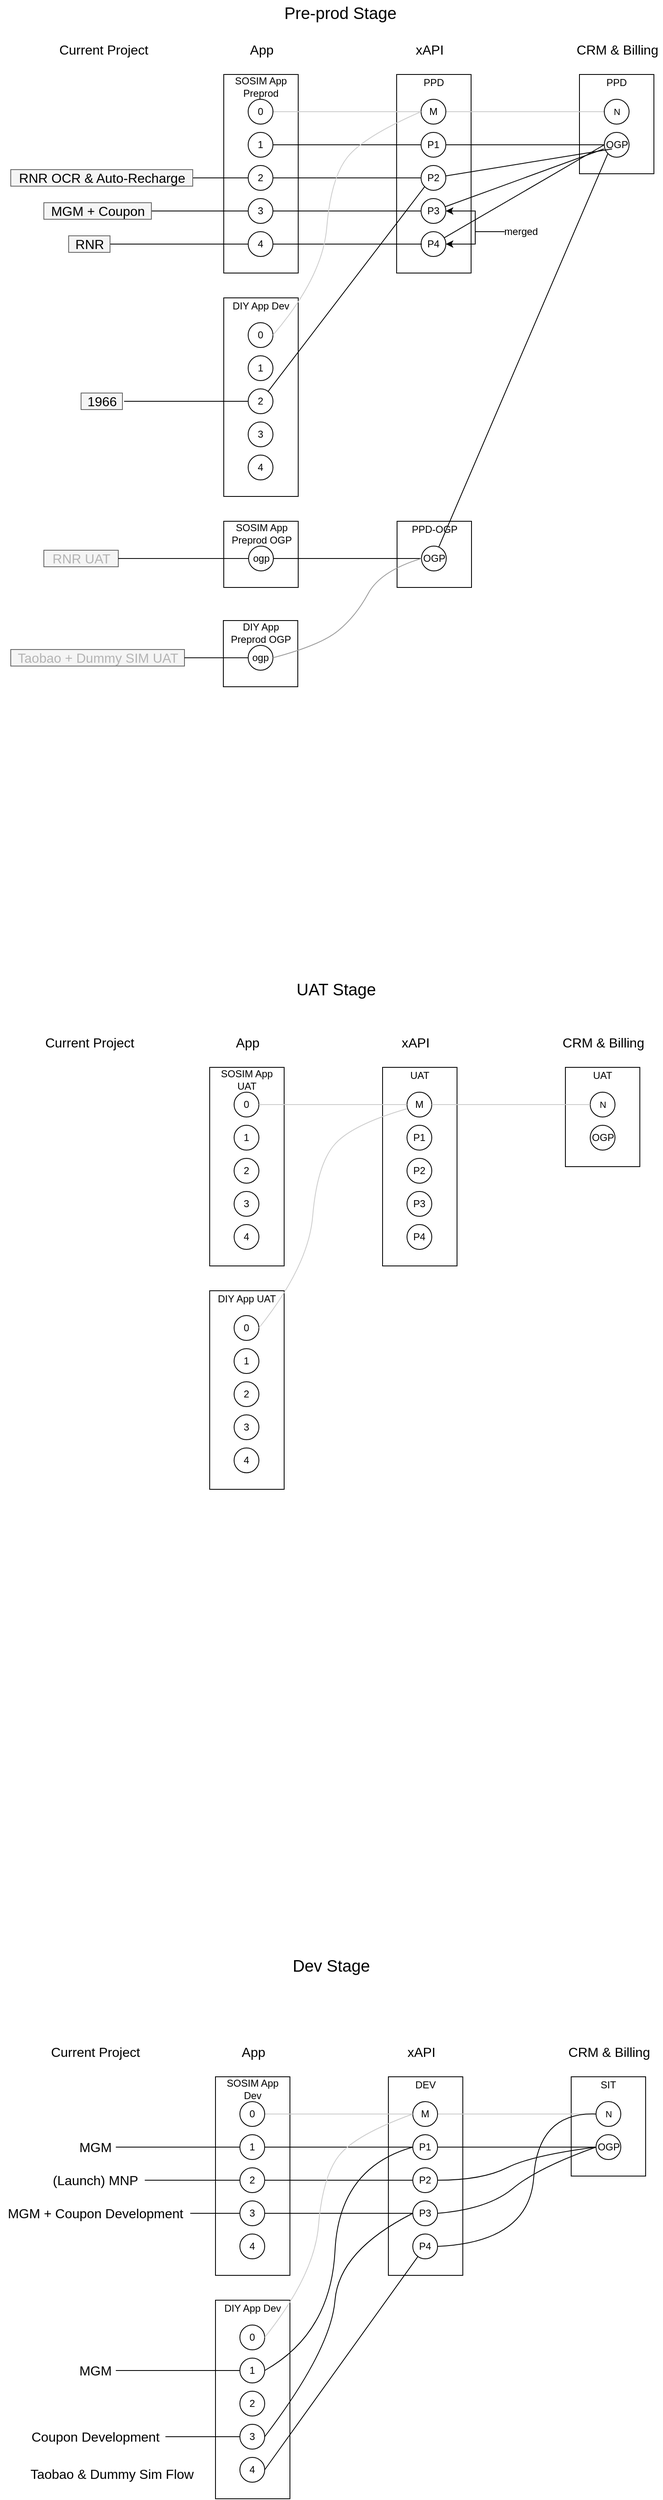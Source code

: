 <mxfile version="14.7.9" type="github">
  <diagram id="SGdaD_TXG3CUPc7qYm1k" name="Page-1">
    <mxGraphModel dx="733" dy="-1670" grid="1" gridSize="10" guides="1" tooltips="1" connect="1" arrows="1" fold="1" page="1" pageScale="1" pageWidth="827" pageHeight="1169" math="0" shadow="0">
      <root>
        <mxCell id="0" />
        <mxCell id="1" parent="0" />
        <mxCell id="o-3EE55-kmr8AlU0Wy5A-6" value="App" style="text;html=1;align=center;verticalAlign=middle;resizable=0;points=[];autosize=1;strokeColor=none;fontSize=16;" parent="1" vertex="1">
          <mxGeometry x="285.5" y="4820" width="40" height="20" as="geometry" />
        </mxCell>
        <mxCell id="o-3EE55-kmr8AlU0Wy5A-7" value="xAPI" style="text;html=1;align=center;verticalAlign=middle;resizable=0;points=[];autosize=1;strokeColor=none;fontSize=16;" parent="1" vertex="1">
          <mxGeometry x="484" y="4820" width="50" height="20" as="geometry" />
        </mxCell>
        <mxCell id="o-3EE55-kmr8AlU0Wy5A-8" value="CRM &amp;amp; Billing" style="text;html=1;align=center;verticalAlign=middle;resizable=0;points=[];autosize=1;strokeColor=none;fontSize=16;" parent="1" vertex="1">
          <mxGeometry x="680.5" y="4820" width="110" height="20" as="geometry" />
        </mxCell>
        <mxCell id="o-3EE55-kmr8AlU0Wy5A-39" value="" style="rounded=0;whiteSpace=wrap;html=1;gradientColor=none;" parent="1" vertex="1">
          <mxGeometry x="469.5" y="4860" width="90" height="240" as="geometry" />
        </mxCell>
        <mxCell id="o-3EE55-kmr8AlU0Wy5A-88" value="" style="rounded=0;whiteSpace=wrap;html=1;gradientColor=none;" parent="1" vertex="1">
          <mxGeometry x="260.5" y="4860" width="90" height="240" as="geometry" />
        </mxCell>
        <mxCell id="o-3EE55-kmr8AlU0Wy5A-116" value="" style="rounded=0;whiteSpace=wrap;html=1;gradientColor=none;" parent="1" vertex="1">
          <mxGeometry x="690.5" y="4860" width="90" height="120" as="geometry" />
        </mxCell>
        <mxCell id="o-3EE55-kmr8AlU0Wy5A-235" style="edgeStyle=orthogonalEdgeStyle;rounded=0;orthogonalLoop=1;jettySize=auto;html=1;entryX=0;entryY=0.5;entryDx=0;entryDy=0;endArrow=none;endFill=0;fontSize=16;strokeColor=#cccccc;" parent="1" source="o-3EE55-kmr8AlU0Wy5A-40" target="o-3EE55-kmr8AlU0Wy5A-121" edge="1">
          <mxGeometry relative="1" as="geometry" />
        </mxCell>
        <mxCell id="o-3EE55-kmr8AlU0Wy5A-40" value="M" style="ellipse;whiteSpace=wrap;html=1;aspect=fixed;fillColor=none;gradientColor=none;" parent="1" vertex="1">
          <mxGeometry x="499" y="4890" width="30" height="30" as="geometry" />
        </mxCell>
        <mxCell id="o-3EE55-kmr8AlU0Wy5A-197" style="edgeStyle=orthogonalEdgeStyle;rounded=0;orthogonalLoop=1;jettySize=auto;html=1;entryX=0;entryY=0.5;entryDx=0;entryDy=0;endArrow=none;endFill=0;strokeColor=#000000;fontSize=16;" parent="1" source="o-3EE55-kmr8AlU0Wy5A-41" target="o-3EE55-kmr8AlU0Wy5A-117" edge="1">
          <mxGeometry relative="1" as="geometry" />
        </mxCell>
        <mxCell id="o-3EE55-kmr8AlU0Wy5A-41" value="P1" style="ellipse;whiteSpace=wrap;html=1;aspect=fixed;fillColor=none;gradientColor=none;" parent="1" vertex="1">
          <mxGeometry x="499" y="4930" width="30" height="30" as="geometry" />
        </mxCell>
        <mxCell id="o-3EE55-kmr8AlU0Wy5A-42" value="P2" style="ellipse;whiteSpace=wrap;html=1;aspect=fixed;fillColor=none;gradientColor=none;" parent="1" vertex="1">
          <mxGeometry x="499" y="4970" width="30" height="30" as="geometry" />
        </mxCell>
        <mxCell id="o-3EE55-kmr8AlU0Wy5A-43" value="P3" style="ellipse;whiteSpace=wrap;html=1;aspect=fixed;fillColor=none;gradientColor=none;" parent="1" vertex="1">
          <mxGeometry x="499" y="5010" width="30" height="30" as="geometry" />
        </mxCell>
        <mxCell id="o-3EE55-kmr8AlU0Wy5A-44" value="P4" style="ellipse;whiteSpace=wrap;html=1;aspect=fixed;fillColor=none;gradientColor=none;" parent="1" vertex="1">
          <mxGeometry x="499" y="5050" width="30" height="30" as="geometry" />
        </mxCell>
        <mxCell id="o-3EE55-kmr8AlU0Wy5A-234" style="edgeStyle=orthogonalEdgeStyle;rounded=0;orthogonalLoop=1;jettySize=auto;html=1;entryX=0;entryY=0.5;entryDx=0;entryDy=0;endArrow=none;endFill=0;fontSize=16;strokeColor=#cccccc;" parent="1" source="o-3EE55-kmr8AlU0Wy5A-89" target="o-3EE55-kmr8AlU0Wy5A-40" edge="1">
          <mxGeometry relative="1" as="geometry" />
        </mxCell>
        <mxCell id="o-3EE55-kmr8AlU0Wy5A-89" value="0" style="ellipse;whiteSpace=wrap;html=1;aspect=fixed;gradientColor=none;" parent="1" vertex="1">
          <mxGeometry x="290" y="4890" width="30" height="30" as="geometry" />
        </mxCell>
        <mxCell id="o-3EE55-kmr8AlU0Wy5A-195" style="edgeStyle=orthogonalEdgeStyle;rounded=0;orthogonalLoop=1;jettySize=auto;html=1;endArrow=none;endFill=0;strokeColor=#000000;fontSize=16;" parent="1" source="o-3EE55-kmr8AlU0Wy5A-90" target="o-3EE55-kmr8AlU0Wy5A-41" edge="1">
          <mxGeometry relative="1" as="geometry" />
        </mxCell>
        <mxCell id="o-3EE55-kmr8AlU0Wy5A-90" value="1" style="ellipse;whiteSpace=wrap;html=1;aspect=fixed;fillColor=none;gradientColor=none;" parent="1" vertex="1">
          <mxGeometry x="290" y="4930" width="30" height="30" as="geometry" />
        </mxCell>
        <mxCell id="MKl7HQ7cq4MRv3K4xocg-6" style="edgeStyle=orthogonalEdgeStyle;rounded=0;orthogonalLoop=1;jettySize=auto;html=1;entryX=0;entryY=0.5;entryDx=0;entryDy=0;endArrow=none;endFill=0;" parent="1" source="o-3EE55-kmr8AlU0Wy5A-91" target="o-3EE55-kmr8AlU0Wy5A-42" edge="1">
          <mxGeometry relative="1" as="geometry" />
        </mxCell>
        <mxCell id="o-3EE55-kmr8AlU0Wy5A-91" value="2" style="ellipse;whiteSpace=wrap;html=1;aspect=fixed;fillColor=none;gradientColor=none;" parent="1" vertex="1">
          <mxGeometry x="290" y="4970" width="30" height="30" as="geometry" />
        </mxCell>
        <mxCell id="o-3EE55-kmr8AlU0Wy5A-191" style="edgeStyle=orthogonalEdgeStyle;rounded=0;orthogonalLoop=1;jettySize=auto;html=1;entryX=0;entryY=0.5;entryDx=0;entryDy=0;strokeColor=#000000;fontSize=16;endArrow=none;endFill=0;" parent="1" source="o-3EE55-kmr8AlU0Wy5A-92" target="o-3EE55-kmr8AlU0Wy5A-43" edge="1">
          <mxGeometry relative="1" as="geometry" />
        </mxCell>
        <mxCell id="o-3EE55-kmr8AlU0Wy5A-92" value="3" style="ellipse;whiteSpace=wrap;html=1;aspect=fixed;fillColor=none;gradientColor=none;" parent="1" vertex="1">
          <mxGeometry x="290" y="5010" width="30" height="30" as="geometry" />
        </mxCell>
        <mxCell id="o-3EE55-kmr8AlU0Wy5A-93" value="4" style="ellipse;whiteSpace=wrap;html=1;aspect=fixed;fillColor=none;gradientColor=none;" parent="1" vertex="1">
          <mxGeometry x="290" y="5050" width="30" height="30" as="geometry" />
        </mxCell>
        <mxCell id="o-3EE55-kmr8AlU0Wy5A-117" value="OGP" style="ellipse;whiteSpace=wrap;html=1;aspect=fixed;fillColor=none;gradientColor=none;" parent="1" vertex="1">
          <mxGeometry x="720.5" y="4930" width="30" height="30" as="geometry" />
        </mxCell>
        <mxCell id="o-3EE55-kmr8AlU0Wy5A-121" value="&lt;font style=&quot;font-size: 11px&quot;&gt;N&lt;/font&gt;" style="ellipse;whiteSpace=wrap;html=1;aspect=fixed;fillColor=none;gradientColor=none;fontSize=12;" parent="1" vertex="1">
          <mxGeometry x="720.5" y="4890" width="30" height="30" as="geometry" />
        </mxCell>
        <mxCell id="o-3EE55-kmr8AlU0Wy5A-45" value="DEV" style="text;html=1;align=center;verticalAlign=middle;resizable=0;points=[];autosize=1;strokeColor=none;" parent="1" vertex="1">
          <mxGeometry x="494" y="4860" width="40" height="20" as="geometry" />
        </mxCell>
        <mxCell id="o-3EE55-kmr8AlU0Wy5A-94" value="SOSIM App&lt;br&gt;Dev" style="text;html=1;align=center;verticalAlign=middle;resizable=0;points=[];autosize=1;strokeColor=none;" parent="1" vertex="1">
          <mxGeometry x="264.5" y="4860" width="80" height="30" as="geometry" />
        </mxCell>
        <mxCell id="o-3EE55-kmr8AlU0Wy5A-122" value="SIT" style="text;html=1;align=center;verticalAlign=middle;resizable=0;points=[];autosize=1;strokeColor=none;" parent="1" vertex="1">
          <mxGeometry x="720" y="4860" width="30" height="20" as="geometry" />
        </mxCell>
        <mxCell id="o-3EE55-kmr8AlU0Wy5A-145" value="Current Project" style="text;html=1;align=center;verticalAlign=middle;resizable=0;points=[];autosize=1;strokeColor=none;fontSize=16;" parent="1" vertex="1">
          <mxGeometry x="55" y="4820" width="120" height="20" as="geometry" />
        </mxCell>
        <mxCell id="o-3EE55-kmr8AlU0Wy5A-156" style="edgeStyle=orthogonalEdgeStyle;rounded=0;orthogonalLoop=1;jettySize=auto;html=1;fontSize=16;endArrow=none;endFill=0;" parent="1" source="o-3EE55-kmr8AlU0Wy5A-155" target="o-3EE55-kmr8AlU0Wy5A-92" edge="1">
          <mxGeometry relative="1" as="geometry" />
        </mxCell>
        <mxCell id="o-3EE55-kmr8AlU0Wy5A-155" value="MGM + Coupon Development" style="text;html=1;align=center;verticalAlign=middle;resizable=0;points=[];autosize=1;strokeColor=none;fontSize=16;" parent="1" vertex="1">
          <mxGeometry y="5015" width="230" height="20" as="geometry" />
        </mxCell>
        <mxCell id="o-3EE55-kmr8AlU0Wy5A-158" style="edgeStyle=orthogonalEdgeStyle;rounded=0;orthogonalLoop=1;jettySize=auto;html=1;fontSize=16;endArrow=none;endFill=0;" parent="1" source="o-3EE55-kmr8AlU0Wy5A-157" target="o-3EE55-kmr8AlU0Wy5A-90" edge="1">
          <mxGeometry relative="1" as="geometry" />
        </mxCell>
        <mxCell id="o-3EE55-kmr8AlU0Wy5A-157" value="MGM" style="text;html=1;align=center;verticalAlign=middle;resizable=0;points=[];autosize=1;strokeColor=none;fontSize=16;" parent="1" vertex="1">
          <mxGeometry x="90" y="4935" width="50" height="20" as="geometry" />
        </mxCell>
        <mxCell id="o-3EE55-kmr8AlU0Wy5A-173" value="" style="rounded=0;whiteSpace=wrap;html=1;gradientColor=none;" parent="1" vertex="1">
          <mxGeometry x="260.5" y="5130" width="90" height="240" as="geometry" />
        </mxCell>
        <mxCell id="o-3EE55-kmr8AlU0Wy5A-174" value="0" style="ellipse;whiteSpace=wrap;html=1;aspect=fixed;gradientColor=none;" parent="1" vertex="1">
          <mxGeometry x="290" y="5160" width="30" height="30" as="geometry" />
        </mxCell>
        <mxCell id="o-3EE55-kmr8AlU0Wy5A-175" value="1" style="ellipse;whiteSpace=wrap;html=1;aspect=fixed;fillColor=none;gradientColor=none;" parent="1" vertex="1">
          <mxGeometry x="290" y="5200" width="30" height="30" as="geometry" />
        </mxCell>
        <mxCell id="o-3EE55-kmr8AlU0Wy5A-176" value="2" style="ellipse;whiteSpace=wrap;html=1;aspect=fixed;fillColor=none;gradientColor=none;" parent="1" vertex="1">
          <mxGeometry x="290" y="5240" width="30" height="30" as="geometry" />
        </mxCell>
        <mxCell id="o-3EE55-kmr8AlU0Wy5A-177" value="3" style="ellipse;whiteSpace=wrap;html=1;aspect=fixed;fillColor=none;gradientColor=none;" parent="1" vertex="1">
          <mxGeometry x="290" y="5280" width="30" height="30" as="geometry" />
        </mxCell>
        <mxCell id="o-3EE55-kmr8AlU0Wy5A-178" value="4" style="ellipse;whiteSpace=wrap;html=1;aspect=fixed;fillColor=none;gradientColor=none;" parent="1" vertex="1">
          <mxGeometry x="290" y="5320" width="30" height="30" as="geometry" />
        </mxCell>
        <mxCell id="o-3EE55-kmr8AlU0Wy5A-179" value="DIY App Dev" style="text;html=1;align=center;verticalAlign=middle;resizable=0;points=[];autosize=1;strokeColor=none;" parent="1" vertex="1">
          <mxGeometry x="264.5" y="5130" width="80" height="20" as="geometry" />
        </mxCell>
        <mxCell id="o-3EE55-kmr8AlU0Wy5A-180" style="edgeStyle=orthogonalEdgeStyle;rounded=0;orthogonalLoop=1;jettySize=auto;html=1;fontSize=16;endArrow=none;endFill=0;" parent="1" source="o-3EE55-kmr8AlU0Wy5A-181" target="o-3EE55-kmr8AlU0Wy5A-177" edge="1">
          <mxGeometry relative="1" as="geometry" />
        </mxCell>
        <mxCell id="o-3EE55-kmr8AlU0Wy5A-181" value="Coupon Development" style="text;html=1;align=center;verticalAlign=middle;resizable=0;points=[];autosize=1;strokeColor=none;fontSize=16;" parent="1" vertex="1">
          <mxGeometry x="30" y="5285" width="170" height="20" as="geometry" />
        </mxCell>
        <mxCell id="o-3EE55-kmr8AlU0Wy5A-182" style="edgeStyle=orthogonalEdgeStyle;rounded=0;orthogonalLoop=1;jettySize=auto;html=1;fontSize=16;endArrow=none;endFill=0;" parent="1" source="o-3EE55-kmr8AlU0Wy5A-183" target="o-3EE55-kmr8AlU0Wy5A-175" edge="1">
          <mxGeometry relative="1" as="geometry" />
        </mxCell>
        <mxCell id="o-3EE55-kmr8AlU0Wy5A-183" value="MGM" style="text;html=1;align=center;verticalAlign=middle;resizable=0;points=[];autosize=1;strokeColor=none;fontSize=16;" parent="1" vertex="1">
          <mxGeometry x="90" y="5205" width="50" height="20" as="geometry" />
        </mxCell>
        <mxCell id="o-3EE55-kmr8AlU0Wy5A-193" value="" style="curved=1;endArrow=none;html=1;strokeColor=#000000;fontSize=16;endFill=0;entryX=0;entryY=0.5;entryDx=0;entryDy=0;exitX=1;exitY=0.5;exitDx=0;exitDy=0;" parent="1" source="o-3EE55-kmr8AlU0Wy5A-177" target="o-3EE55-kmr8AlU0Wy5A-43" edge="1">
          <mxGeometry width="50" height="50" relative="1" as="geometry">
            <mxPoint x="389" y="5200" as="sourcePoint" />
            <mxPoint x="439" y="5150" as="targetPoint" />
            <Array as="points">
              <mxPoint x="400" y="5190" />
              <mxPoint x="410" y="5070" />
            </Array>
          </mxGeometry>
        </mxCell>
        <mxCell id="o-3EE55-kmr8AlU0Wy5A-198" value="" style="curved=1;endArrow=none;html=1;strokeColor=#000000;fontSize=16;endFill=0;entryX=0;entryY=0.5;entryDx=0;entryDy=0;exitX=1;exitY=0.5;exitDx=0;exitDy=0;" parent="1" source="o-3EE55-kmr8AlU0Wy5A-175" target="o-3EE55-kmr8AlU0Wy5A-41" edge="1">
          <mxGeometry width="50" height="50" relative="1" as="geometry">
            <mxPoint x="320" y="5220" as="sourcePoint" />
            <mxPoint x="499" y="4950" as="targetPoint" />
            <Array as="points">
              <mxPoint x="400" y="5170" />
              <mxPoint x="410" y="4970" />
            </Array>
          </mxGeometry>
        </mxCell>
        <mxCell id="o-3EE55-kmr8AlU0Wy5A-201" value="" style="curved=1;endArrow=none;html=1;strokeColor=#000000;fontSize=16;endFill=0;entryX=0;entryY=0.5;entryDx=0;entryDy=0;exitX=1;exitY=0.5;exitDx=0;exitDy=0;" parent="1" source="o-3EE55-kmr8AlU0Wy5A-43" target="o-3EE55-kmr8AlU0Wy5A-117" edge="1">
          <mxGeometry width="50" height="50" relative="1" as="geometry">
            <mxPoint x="511.5" y="5150" as="sourcePoint" />
            <mxPoint x="690.5" y="4880" as="targetPoint" />
            <Array as="points">
              <mxPoint x="590" y="5020" />
              <mxPoint x="650" y="4970" />
            </Array>
          </mxGeometry>
        </mxCell>
        <mxCell id="o-3EE55-kmr8AlU0Wy5A-225" value="" style="rounded=0;whiteSpace=wrap;html=1;gradientColor=none;" parent="1" vertex="1">
          <mxGeometry x="270.5" y="2980" width="90" height="80" as="geometry" />
        </mxCell>
        <mxCell id="o-3EE55-kmr8AlU0Wy5A-226" value="ogp" style="ellipse;whiteSpace=wrap;html=1;aspect=fixed;gradientColor=none;" parent="1" vertex="1">
          <mxGeometry x="300.5" y="3010" width="30" height="30" as="geometry" />
        </mxCell>
        <mxCell id="o-3EE55-kmr8AlU0Wy5A-227" value="SOSIM App&lt;br&gt;Preprod OGP" style="text;html=1;align=center;verticalAlign=middle;resizable=0;points=[];autosize=1;strokeColor=none;" parent="1" vertex="1">
          <mxGeometry x="270.5" y="2980" width="90" height="30" as="geometry" />
        </mxCell>
        <mxCell id="o-3EE55-kmr8AlU0Wy5A-228" value="" style="rounded=0;whiteSpace=wrap;html=1;gradientColor=none;" parent="1" vertex="1">
          <mxGeometry x="480" y="2980" width="90" height="80" as="geometry" />
        </mxCell>
        <mxCell id="o-3EE55-kmr8AlU0Wy5A-230" value="OGP" style="ellipse;whiteSpace=wrap;html=1;aspect=fixed;gradientColor=none;" parent="1" vertex="1">
          <mxGeometry x="509.5" y="3010" width="30" height="30" as="geometry" />
        </mxCell>
        <mxCell id="o-3EE55-kmr8AlU0Wy5A-231" value="PPD-OGP" style="text;html=1;align=center;verticalAlign=middle;resizable=0;points=[];autosize=1;strokeColor=none;" parent="1" vertex="1">
          <mxGeometry x="489.5" y="2980" width="70" height="20" as="geometry" />
        </mxCell>
        <mxCell id="o-3EE55-kmr8AlU0Wy5A-232" style="edgeStyle=orthogonalEdgeStyle;rounded=0;orthogonalLoop=1;jettySize=auto;html=1;fontSize=16;exitX=1;exitY=0.5;exitDx=0;exitDy=0;endArrow=none;endFill=0;" parent="1" source="o-3EE55-kmr8AlU0Wy5A-226" target="o-3EE55-kmr8AlU0Wy5A-230" edge="1">
          <mxGeometry relative="1" as="geometry" />
        </mxCell>
        <mxCell id="o-3EE55-kmr8AlU0Wy5A-236" value="App" style="text;html=1;align=center;verticalAlign=middle;resizable=0;points=[];autosize=1;strokeColor=none;fontSize=16;" parent="1" vertex="1">
          <mxGeometry x="278.5" y="3600" width="40" height="20" as="geometry" />
        </mxCell>
        <mxCell id="o-3EE55-kmr8AlU0Wy5A-237" value="xAPI" style="text;html=1;align=center;verticalAlign=middle;resizable=0;points=[];autosize=1;strokeColor=none;fontSize=16;" parent="1" vertex="1">
          <mxGeometry x="477" y="3600" width="50" height="20" as="geometry" />
        </mxCell>
        <mxCell id="o-3EE55-kmr8AlU0Wy5A-238" value="CRM &amp;amp; Billing" style="text;html=1;align=center;verticalAlign=middle;resizable=0;points=[];autosize=1;strokeColor=none;fontSize=16;" parent="1" vertex="1">
          <mxGeometry x="673.5" y="3600" width="110" height="20" as="geometry" />
        </mxCell>
        <mxCell id="o-3EE55-kmr8AlU0Wy5A-239" value="" style="rounded=0;whiteSpace=wrap;html=1;gradientColor=none;" parent="1" vertex="1">
          <mxGeometry x="462.5" y="3640" width="90" height="240" as="geometry" />
        </mxCell>
        <mxCell id="o-3EE55-kmr8AlU0Wy5A-240" value="" style="rounded=0;whiteSpace=wrap;html=1;gradientColor=none;" parent="1" vertex="1">
          <mxGeometry x="253.5" y="3640" width="90" height="240" as="geometry" />
        </mxCell>
        <mxCell id="o-3EE55-kmr8AlU0Wy5A-241" value="" style="rounded=0;whiteSpace=wrap;html=1;gradientColor=none;" parent="1" vertex="1">
          <mxGeometry x="683.5" y="3640" width="90" height="120" as="geometry" />
        </mxCell>
        <mxCell id="o-3EE55-kmr8AlU0Wy5A-243" value="M" style="ellipse;whiteSpace=wrap;html=1;aspect=fixed;fillColor=none;gradientColor=none;" parent="1" vertex="1">
          <mxGeometry x="492" y="3670" width="30" height="30" as="geometry" />
        </mxCell>
        <mxCell id="o-3EE55-kmr8AlU0Wy5A-245" value="P1" style="ellipse;whiteSpace=wrap;html=1;aspect=fixed;fillColor=none;gradientColor=none;" parent="1" vertex="1">
          <mxGeometry x="492" y="3710" width="30" height="30" as="geometry" />
        </mxCell>
        <mxCell id="o-3EE55-kmr8AlU0Wy5A-246" value="P2" style="ellipse;whiteSpace=wrap;html=1;aspect=fixed;fillColor=none;gradientColor=none;" parent="1" vertex="1">
          <mxGeometry x="492" y="3750" width="30" height="30" as="geometry" />
        </mxCell>
        <mxCell id="o-3EE55-kmr8AlU0Wy5A-247" value="P3" style="ellipse;whiteSpace=wrap;html=1;aspect=fixed;fillColor=none;gradientColor=none;" parent="1" vertex="1">
          <mxGeometry x="492" y="3790" width="30" height="30" as="geometry" />
        </mxCell>
        <mxCell id="o-3EE55-kmr8AlU0Wy5A-248" value="P4" style="ellipse;whiteSpace=wrap;html=1;aspect=fixed;fillColor=none;gradientColor=none;" parent="1" vertex="1">
          <mxGeometry x="492" y="3830" width="30" height="30" as="geometry" />
        </mxCell>
        <mxCell id="o-3EE55-kmr8AlU0Wy5A-250" value="0" style="ellipse;whiteSpace=wrap;html=1;aspect=fixed;gradientColor=none;" parent="1" vertex="1">
          <mxGeometry x="283" y="3670" width="30" height="30" as="geometry" />
        </mxCell>
        <mxCell id="o-3EE55-kmr8AlU0Wy5A-252" value="1" style="ellipse;whiteSpace=wrap;html=1;aspect=fixed;fillColor=none;gradientColor=none;" parent="1" vertex="1">
          <mxGeometry x="283" y="3710" width="30" height="30" as="geometry" />
        </mxCell>
        <mxCell id="o-3EE55-kmr8AlU0Wy5A-253" value="2" style="ellipse;whiteSpace=wrap;html=1;aspect=fixed;fillColor=none;gradientColor=none;" parent="1" vertex="1">
          <mxGeometry x="283" y="3750" width="30" height="30" as="geometry" />
        </mxCell>
        <mxCell id="o-3EE55-kmr8AlU0Wy5A-255" value="3" style="ellipse;whiteSpace=wrap;html=1;aspect=fixed;fillColor=none;gradientColor=none;" parent="1" vertex="1">
          <mxGeometry x="283" y="3790" width="30" height="30" as="geometry" />
        </mxCell>
        <mxCell id="o-3EE55-kmr8AlU0Wy5A-256" value="4" style="ellipse;whiteSpace=wrap;html=1;aspect=fixed;fillColor=none;gradientColor=none;" parent="1" vertex="1">
          <mxGeometry x="283" y="3830" width="30" height="30" as="geometry" />
        </mxCell>
        <mxCell id="o-3EE55-kmr8AlU0Wy5A-257" value="OGP" style="ellipse;whiteSpace=wrap;html=1;aspect=fixed;fillColor=none;gradientColor=none;" parent="1" vertex="1">
          <mxGeometry x="713.5" y="3710" width="30" height="30" as="geometry" />
        </mxCell>
        <mxCell id="o-3EE55-kmr8AlU0Wy5A-258" value="&lt;font style=&quot;font-size: 11px&quot;&gt;N&lt;/font&gt;" style="ellipse;whiteSpace=wrap;html=1;aspect=fixed;fillColor=none;gradientColor=none;fontSize=12;" parent="1" vertex="1">
          <mxGeometry x="713.5" y="3670" width="30" height="30" as="geometry" />
        </mxCell>
        <mxCell id="o-3EE55-kmr8AlU0Wy5A-259" value="UAT" style="text;html=1;align=center;verticalAlign=middle;resizable=0;points=[];autosize=1;strokeColor=none;" parent="1" vertex="1">
          <mxGeometry x="487" y="3640" width="40" height="20" as="geometry" />
        </mxCell>
        <mxCell id="o-3EE55-kmr8AlU0Wy5A-260" value="SOSIM App&lt;br&gt;UAT" style="text;html=1;align=center;verticalAlign=middle;resizable=0;points=[];autosize=1;strokeColor=none;" parent="1" vertex="1">
          <mxGeometry x="257.5" y="3640" width="80" height="30" as="geometry" />
        </mxCell>
        <mxCell id="o-3EE55-kmr8AlU0Wy5A-261" value="UAT" style="text;html=1;align=center;verticalAlign=middle;resizable=0;points=[];autosize=1;strokeColor=none;" parent="1" vertex="1">
          <mxGeometry x="708" y="3640" width="40" height="20" as="geometry" />
        </mxCell>
        <mxCell id="o-3EE55-kmr8AlU0Wy5A-262" value="Current Project" style="text;html=1;align=center;verticalAlign=middle;resizable=0;points=[];autosize=1;strokeColor=none;fontSize=16;" parent="1" vertex="1">
          <mxGeometry x="48" y="3600" width="120" height="20" as="geometry" />
        </mxCell>
        <mxCell id="o-3EE55-kmr8AlU0Wy5A-267" value="" style="rounded=0;whiteSpace=wrap;html=1;gradientColor=none;" parent="1" vertex="1">
          <mxGeometry x="253.5" y="3910" width="90" height="240" as="geometry" />
        </mxCell>
        <mxCell id="o-3EE55-kmr8AlU0Wy5A-268" value="0" style="ellipse;whiteSpace=wrap;html=1;aspect=fixed;gradientColor=none;" parent="1" vertex="1">
          <mxGeometry x="283" y="3940" width="30" height="30" as="geometry" />
        </mxCell>
        <mxCell id="o-3EE55-kmr8AlU0Wy5A-269" value="1" style="ellipse;whiteSpace=wrap;html=1;aspect=fixed;fillColor=none;gradientColor=none;" parent="1" vertex="1">
          <mxGeometry x="283" y="3980" width="30" height="30" as="geometry" />
        </mxCell>
        <mxCell id="o-3EE55-kmr8AlU0Wy5A-270" value="2" style="ellipse;whiteSpace=wrap;html=1;aspect=fixed;fillColor=none;gradientColor=none;" parent="1" vertex="1">
          <mxGeometry x="283" y="4020" width="30" height="30" as="geometry" />
        </mxCell>
        <mxCell id="o-3EE55-kmr8AlU0Wy5A-271" value="3" style="ellipse;whiteSpace=wrap;html=1;aspect=fixed;fillColor=none;gradientColor=none;" parent="1" vertex="1">
          <mxGeometry x="283" y="4060" width="30" height="30" as="geometry" />
        </mxCell>
        <mxCell id="o-3EE55-kmr8AlU0Wy5A-272" value="4" style="ellipse;whiteSpace=wrap;html=1;aspect=fixed;fillColor=none;gradientColor=none;" parent="1" vertex="1">
          <mxGeometry x="283" y="4100" width="30" height="30" as="geometry" />
        </mxCell>
        <mxCell id="o-3EE55-kmr8AlU0Wy5A-273" value="DIY App UAT" style="text;html=1;align=center;verticalAlign=middle;resizable=0;points=[];autosize=1;strokeColor=none;" parent="1" vertex="1">
          <mxGeometry x="252.5" y="3910" width="90" height="20" as="geometry" />
        </mxCell>
        <mxCell id="o-3EE55-kmr8AlU0Wy5A-281" value="App" style="text;html=1;align=center;verticalAlign=middle;resizable=0;points=[];autosize=1;strokeColor=none;fontSize=16;" parent="1" vertex="1">
          <mxGeometry x="295.5" y="2400" width="40" height="20" as="geometry" />
        </mxCell>
        <mxCell id="o-3EE55-kmr8AlU0Wy5A-282" value="xAPI" style="text;html=1;align=center;verticalAlign=middle;resizable=0;points=[];autosize=1;strokeColor=none;fontSize=16;" parent="1" vertex="1">
          <mxGeometry x="494" y="2400" width="50" height="20" as="geometry" />
        </mxCell>
        <mxCell id="o-3EE55-kmr8AlU0Wy5A-283" value="CRM &amp;amp; Billing" style="text;html=1;align=center;verticalAlign=middle;resizable=0;points=[];autosize=1;strokeColor=none;fontSize=16;" parent="1" vertex="1">
          <mxGeometry x="690.5" y="2400" width="110" height="20" as="geometry" />
        </mxCell>
        <mxCell id="o-3EE55-kmr8AlU0Wy5A-284" value="" style="rounded=0;whiteSpace=wrap;html=1;gradientColor=none;" parent="1" vertex="1">
          <mxGeometry x="479.5" y="2440" width="90" height="240" as="geometry" />
        </mxCell>
        <mxCell id="o-3EE55-kmr8AlU0Wy5A-285" value="" style="rounded=0;whiteSpace=wrap;html=1;gradientColor=none;" parent="1" vertex="1">
          <mxGeometry x="270.5" y="2440" width="90" height="240" as="geometry" />
        </mxCell>
        <mxCell id="o-3EE55-kmr8AlU0Wy5A-286" value="" style="rounded=0;whiteSpace=wrap;html=1;gradientColor=none;" parent="1" vertex="1">
          <mxGeometry x="700.5" y="2440" width="90" height="120" as="geometry" />
        </mxCell>
        <mxCell id="o-3EE55-kmr8AlU0Wy5A-287" style="edgeStyle=orthogonalEdgeStyle;rounded=0;orthogonalLoop=1;jettySize=auto;html=1;entryX=0;entryY=0.5;entryDx=0;entryDy=0;endArrow=none;endFill=0;fontSize=16;strokeColor=#cccccc;" parent="1" source="o-3EE55-kmr8AlU0Wy5A-288" target="o-3EE55-kmr8AlU0Wy5A-303" edge="1">
          <mxGeometry relative="1" as="geometry" />
        </mxCell>
        <mxCell id="o-3EE55-kmr8AlU0Wy5A-288" value="M" style="ellipse;whiteSpace=wrap;html=1;aspect=fixed;fillColor=none;gradientColor=none;" parent="1" vertex="1">
          <mxGeometry x="509" y="2470" width="30" height="30" as="geometry" />
        </mxCell>
        <mxCell id="z8BMzAiGq9EJ0_IviGEQ-1" style="edgeStyle=orthogonalEdgeStyle;rounded=0;orthogonalLoop=1;jettySize=auto;html=1;entryX=0;entryY=0.5;entryDx=0;entryDy=0;endArrow=none;endFill=0;" parent="1" source="o-3EE55-kmr8AlU0Wy5A-290" target="o-3EE55-kmr8AlU0Wy5A-302" edge="1">
          <mxGeometry relative="1" as="geometry" />
        </mxCell>
        <mxCell id="o-3EE55-kmr8AlU0Wy5A-290" value="P1" style="ellipse;whiteSpace=wrap;html=1;aspect=fixed;fillColor=none;gradientColor=none;" parent="1" vertex="1">
          <mxGeometry x="509" y="2510" width="30" height="30" as="geometry" />
        </mxCell>
        <mxCell id="9rkcQL-2h_-1T5j2xr5J-4" style="edgeStyle=none;rounded=0;orthogonalLoop=1;jettySize=auto;html=1;endArrow=none;endFill=0;" edge="1" parent="1" source="o-3EE55-kmr8AlU0Wy5A-291">
          <mxGeometry relative="1" as="geometry">
            <mxPoint x="740" y="2530" as="targetPoint" />
          </mxGeometry>
        </mxCell>
        <mxCell id="o-3EE55-kmr8AlU0Wy5A-291" value="P2" style="ellipse;whiteSpace=wrap;html=1;aspect=fixed;fillColor=none;gradientColor=none;" parent="1" vertex="1">
          <mxGeometry x="509" y="2550" width="30" height="30" as="geometry" />
        </mxCell>
        <mxCell id="OQhRquJhCAjVBKfVzZhT-3" style="rounded=0;orthogonalLoop=1;jettySize=auto;html=1;endArrow=none;endFill=0;" parent="1" source="o-3EE55-kmr8AlU0Wy5A-292" edge="1">
          <mxGeometry relative="1" as="geometry">
            <mxPoint x="730" y="2530" as="targetPoint" />
          </mxGeometry>
        </mxCell>
        <mxCell id="o-3EE55-kmr8AlU0Wy5A-292" value="P3" style="ellipse;whiteSpace=wrap;html=1;aspect=fixed;fillColor=none;gradientColor=none;" parent="1" vertex="1">
          <mxGeometry x="509" y="2590" width="30" height="30" as="geometry" />
        </mxCell>
        <mxCell id="sWqChfYNpG5UX9e95WUp-25" style="rounded=0;orthogonalLoop=1;jettySize=auto;html=1;fontSize=16;endArrow=none;endFill=0;entryX=0;entryY=0.5;entryDx=0;entryDy=0;" parent="1" source="o-3EE55-kmr8AlU0Wy5A-293" target="o-3EE55-kmr8AlU0Wy5A-302" edge="1">
          <mxGeometry relative="1" as="geometry">
            <mxPoint x="700" y="2610" as="targetPoint" />
          </mxGeometry>
        </mxCell>
        <mxCell id="o-3EE55-kmr8AlU0Wy5A-293" value="P4" style="ellipse;whiteSpace=wrap;html=1;aspect=fixed;fillColor=none;gradientColor=none;" parent="1" vertex="1">
          <mxGeometry x="509" y="2630" width="30" height="30" as="geometry" />
        </mxCell>
        <mxCell id="o-3EE55-kmr8AlU0Wy5A-294" style="edgeStyle=orthogonalEdgeStyle;rounded=0;orthogonalLoop=1;jettySize=auto;html=1;entryX=0;entryY=0.5;entryDx=0;entryDy=0;endArrow=none;endFill=0;fontSize=16;strokeColor=#cccccc;" parent="1" source="o-3EE55-kmr8AlU0Wy5A-295" target="o-3EE55-kmr8AlU0Wy5A-288" edge="1">
          <mxGeometry relative="1" as="geometry" />
        </mxCell>
        <mxCell id="o-3EE55-kmr8AlU0Wy5A-295" value="0" style="ellipse;whiteSpace=wrap;html=1;aspect=fixed;gradientColor=none;" parent="1" vertex="1">
          <mxGeometry x="300" y="2470" width="30" height="30" as="geometry" />
        </mxCell>
        <mxCell id="OQhRquJhCAjVBKfVzZhT-1" style="edgeStyle=orthogonalEdgeStyle;rounded=0;orthogonalLoop=1;jettySize=auto;html=1;entryX=0;entryY=0.5;entryDx=0;entryDy=0;endArrow=none;endFill=0;" parent="1" source="o-3EE55-kmr8AlU0Wy5A-297" target="o-3EE55-kmr8AlU0Wy5A-290" edge="1">
          <mxGeometry relative="1" as="geometry" />
        </mxCell>
        <mxCell id="o-3EE55-kmr8AlU0Wy5A-297" value="1" style="ellipse;whiteSpace=wrap;html=1;aspect=fixed;fillColor=none;gradientColor=none;" parent="1" vertex="1">
          <mxGeometry x="300" y="2510" width="30" height="30" as="geometry" />
        </mxCell>
        <mxCell id="o-3EE55-kmr8AlU0Wy5A-336" style="edgeStyle=orthogonalEdgeStyle;rounded=0;orthogonalLoop=1;jettySize=auto;html=1;entryX=0;entryY=0.5;entryDx=0;entryDy=0;endArrow=none;endFill=0;strokeColor=#000000;fontSize=16;" parent="1" source="o-3EE55-kmr8AlU0Wy5A-298" target="o-3EE55-kmr8AlU0Wy5A-291" edge="1">
          <mxGeometry relative="1" as="geometry" />
        </mxCell>
        <mxCell id="o-3EE55-kmr8AlU0Wy5A-298" value="2" style="ellipse;whiteSpace=wrap;html=1;aspect=fixed;fillColor=none;gradientColor=none;" parent="1" vertex="1">
          <mxGeometry x="300" y="2550" width="30" height="30" as="geometry" />
        </mxCell>
        <mxCell id="N_Xu4yIPHQAIS9sFZxKk-4" value="" style="edgeStyle=orthogonalEdgeStyle;rounded=0;orthogonalLoop=1;jettySize=auto;html=1;endArrow=none;endFill=0;" parent="1" source="o-3EE55-kmr8AlU0Wy5A-300" edge="1">
          <mxGeometry relative="1" as="geometry">
            <mxPoint x="180" y="2605" as="targetPoint" />
          </mxGeometry>
        </mxCell>
        <mxCell id="N_Xu4yIPHQAIS9sFZxKk-7" style="edgeStyle=orthogonalEdgeStyle;rounded=0;orthogonalLoop=1;jettySize=auto;html=1;entryX=0;entryY=0.5;entryDx=0;entryDy=0;endArrow=none;endFill=0;" parent="1" source="o-3EE55-kmr8AlU0Wy5A-300" target="o-3EE55-kmr8AlU0Wy5A-292" edge="1">
          <mxGeometry relative="1" as="geometry" />
        </mxCell>
        <mxCell id="o-3EE55-kmr8AlU0Wy5A-300" value="3" style="ellipse;whiteSpace=wrap;html=1;aspect=fixed;fillColor=none;gradientColor=none;" parent="1" vertex="1">
          <mxGeometry x="300" y="2590" width="30" height="30" as="geometry" />
        </mxCell>
        <mxCell id="VTONY0ov_GBmrRqf8N11-4" style="edgeStyle=orthogonalEdgeStyle;rounded=0;orthogonalLoop=1;jettySize=auto;html=1;endArrow=none;endFill=0;" parent="1" source="o-3EE55-kmr8AlU0Wy5A-301" edge="1">
          <mxGeometry relative="1" as="geometry">
            <mxPoint x="510" y="2645" as="targetPoint" />
          </mxGeometry>
        </mxCell>
        <mxCell id="o-3EE55-kmr8AlU0Wy5A-301" value="4" style="ellipse;whiteSpace=wrap;html=1;aspect=fixed;fillColor=none;gradientColor=none;" parent="1" vertex="1">
          <mxGeometry x="300" y="2630" width="30" height="30" as="geometry" />
        </mxCell>
        <mxCell id="o-3EE55-kmr8AlU0Wy5A-302" value="OGP" style="ellipse;whiteSpace=wrap;html=1;aspect=fixed;fillColor=none;gradientColor=none;" parent="1" vertex="1">
          <mxGeometry x="730.5" y="2510" width="30" height="30" as="geometry" />
        </mxCell>
        <mxCell id="o-3EE55-kmr8AlU0Wy5A-303" value="&lt;font style=&quot;font-size: 11px&quot;&gt;N&lt;/font&gt;" style="ellipse;whiteSpace=wrap;html=1;aspect=fixed;fillColor=none;gradientColor=none;fontSize=12;" parent="1" vertex="1">
          <mxGeometry x="730.5" y="2470" width="30" height="30" as="geometry" />
        </mxCell>
        <mxCell id="o-3EE55-kmr8AlU0Wy5A-304" value="PPD" style="text;html=1;align=center;verticalAlign=middle;resizable=0;points=[];autosize=1;strokeColor=none;" parent="1" vertex="1">
          <mxGeometry x="504" y="2440" width="40" height="20" as="geometry" />
        </mxCell>
        <mxCell id="o-3EE55-kmr8AlU0Wy5A-305" value="SOSIM App&lt;br&gt;Preprod" style="text;html=1;align=center;verticalAlign=middle;resizable=0;points=[];autosize=1;strokeColor=none;" parent="1" vertex="1">
          <mxGeometry x="274.5" y="2440" width="80" height="30" as="geometry" />
        </mxCell>
        <mxCell id="o-3EE55-kmr8AlU0Wy5A-306" value="PPD" style="text;html=1;align=center;verticalAlign=middle;resizable=0;points=[];autosize=1;strokeColor=none;" parent="1" vertex="1">
          <mxGeometry x="725" y="2440" width="40" height="20" as="geometry" />
        </mxCell>
        <mxCell id="o-3EE55-kmr8AlU0Wy5A-307" value="Current Project" style="text;html=1;align=center;verticalAlign=middle;resizable=0;points=[];autosize=1;strokeColor=none;fontSize=16;" parent="1" vertex="1">
          <mxGeometry x="65" y="2400" width="120" height="20" as="geometry" />
        </mxCell>
        <mxCell id="o-3EE55-kmr8AlU0Wy5A-312" value="" style="rounded=0;whiteSpace=wrap;html=1;gradientColor=none;" parent="1" vertex="1">
          <mxGeometry x="270.5" y="2710" width="90" height="240" as="geometry" />
        </mxCell>
        <mxCell id="o-3EE55-kmr8AlU0Wy5A-313" value="0" style="ellipse;whiteSpace=wrap;html=1;aspect=fixed;gradientColor=none;" parent="1" vertex="1">
          <mxGeometry x="300" y="2740" width="30" height="30" as="geometry" />
        </mxCell>
        <mxCell id="o-3EE55-kmr8AlU0Wy5A-314" value="1" style="ellipse;whiteSpace=wrap;html=1;aspect=fixed;fillColor=none;gradientColor=none;" parent="1" vertex="1">
          <mxGeometry x="300" y="2780" width="30" height="30" as="geometry" />
        </mxCell>
        <mxCell id="9rkcQL-2h_-1T5j2xr5J-2" style="edgeStyle=orthogonalEdgeStyle;rounded=0;orthogonalLoop=1;jettySize=auto;html=1;entryX=1.04;entryY=0.5;entryDx=0;entryDy=0;entryPerimeter=0;endArrow=none;endFill=0;" edge="1" parent="1" source="o-3EE55-kmr8AlU0Wy5A-315" target="9rkcQL-2h_-1T5j2xr5J-1">
          <mxGeometry relative="1" as="geometry" />
        </mxCell>
        <mxCell id="9rkcQL-2h_-1T5j2xr5J-3" style="rounded=0;orthogonalLoop=1;jettySize=auto;html=1;entryX=0;entryY=1;entryDx=0;entryDy=0;endArrow=none;endFill=0;" edge="1" parent="1" source="o-3EE55-kmr8AlU0Wy5A-315" target="o-3EE55-kmr8AlU0Wy5A-291">
          <mxGeometry relative="1" as="geometry" />
        </mxCell>
        <mxCell id="o-3EE55-kmr8AlU0Wy5A-315" value="2" style="ellipse;whiteSpace=wrap;html=1;aspect=fixed;fillColor=none;gradientColor=none;" parent="1" vertex="1">
          <mxGeometry x="300" y="2820" width="30" height="30" as="geometry" />
        </mxCell>
        <mxCell id="o-3EE55-kmr8AlU0Wy5A-316" value="3" style="ellipse;whiteSpace=wrap;html=1;aspect=fixed;fillColor=none;gradientColor=none;" parent="1" vertex="1">
          <mxGeometry x="300" y="2860" width="30" height="30" as="geometry" />
        </mxCell>
        <mxCell id="o-3EE55-kmr8AlU0Wy5A-317" value="4" style="ellipse;whiteSpace=wrap;html=1;aspect=fixed;fillColor=none;gradientColor=none;" parent="1" vertex="1">
          <mxGeometry x="300" y="2900" width="30" height="30" as="geometry" />
        </mxCell>
        <mxCell id="o-3EE55-kmr8AlU0Wy5A-318" value="DIY App Dev" style="text;html=1;align=center;verticalAlign=middle;resizable=0;points=[];autosize=1;strokeColor=none;" parent="1" vertex="1">
          <mxGeometry x="274.5" y="2710" width="80" height="20" as="geometry" />
        </mxCell>
        <mxCell id="o-3EE55-kmr8AlU0Wy5A-326" value="RNR UAT" style="text;html=1;align=center;verticalAlign=middle;resizable=0;points=[];autosize=1;strokeColor=#666666;fontSize=16;fillColor=#f5f5f5;fontColor=#B3B3B3;" parent="1" vertex="1">
          <mxGeometry x="53" y="3015" width="90" height="20" as="geometry" />
        </mxCell>
        <mxCell id="o-3EE55-kmr8AlU0Wy5A-327" value="Taobao + Dummy SIM UAT" style="text;html=1;align=center;verticalAlign=middle;resizable=0;points=[];autosize=1;strokeColor=#666666;fontSize=16;fillColor=#f5f5f5;fontColor=#B3B3B3;" parent="1" vertex="1">
          <mxGeometry x="13" y="3135" width="210" height="20" as="geometry" />
        </mxCell>
        <mxCell id="o-3EE55-kmr8AlU0Wy5A-340" value="Pre-prod Stage" style="text;html=1;align=center;verticalAlign=middle;resizable=0;points=[];autosize=1;strokeColor=none;fontSize=20;" parent="1" vertex="1">
          <mxGeometry x="335.5" y="2350" width="150" height="30" as="geometry" />
        </mxCell>
        <mxCell id="o-3EE55-kmr8AlU0Wy5A-341" value="" style="curved=1;endArrow=none;html=1;fontSize=16;endFill=0;entryX=0;entryY=0.5;entryDx=0;entryDy=0;exitX=1;exitY=0.5;exitDx=0;exitDy=0;strokeColor=#CCCCCC;" parent="1" source="o-3EE55-kmr8AlU0Wy5A-174" target="o-3EE55-kmr8AlU0Wy5A-40" edge="1">
          <mxGeometry width="50" height="50" relative="1" as="geometry">
            <mxPoint x="320" y="5170" as="sourcePoint" />
            <mxPoint x="499" y="4900" as="targetPoint" />
            <Array as="points">
              <mxPoint x="380" y="5100" />
              <mxPoint x="390" y="4980" />
              <mxPoint x="430" y="4930" />
            </Array>
          </mxGeometry>
        </mxCell>
        <mxCell id="o-3EE55-kmr8AlU0Wy5A-343" value="UAT Stage" style="text;html=1;align=center;verticalAlign=middle;resizable=0;points=[];autosize=1;strokeColor=none;fontSize=20;" parent="1" vertex="1">
          <mxGeometry x="350.5" y="3530" width="110" height="30" as="geometry" />
        </mxCell>
        <mxCell id="o-3EE55-kmr8AlU0Wy5A-346" value="" style="curved=1;endArrow=none;html=1;fontSize=16;endFill=0;entryX=0;entryY=0.5;entryDx=0;entryDy=0;exitX=1;exitY=0.5;exitDx=0;exitDy=0;strokeColor=#CCCCCC;" parent="1" source="o-3EE55-kmr8AlU0Wy5A-313" target="o-3EE55-kmr8AlU0Wy5A-288" edge="1">
          <mxGeometry width="50" height="50" relative="1" as="geometry">
            <mxPoint x="330" y="2760" as="sourcePoint" />
            <mxPoint x="509" y="2490" as="targetPoint" />
            <Array as="points">
              <mxPoint x="390" y="2685" />
              <mxPoint x="400" y="2565" />
              <mxPoint x="440" y="2515" />
            </Array>
          </mxGeometry>
        </mxCell>
        <mxCell id="o-3EE55-kmr8AlU0Wy5A-350" value="Dev Stage" style="text;html=1;align=center;verticalAlign=middle;resizable=0;points=[];autosize=1;strokeColor=none;fontSize=20;" parent="1" vertex="1">
          <mxGeometry x="344.5" y="4710" width="110" height="30" as="geometry" />
        </mxCell>
        <mxCell id="o-3EE55-kmr8AlU0Wy5A-352" value="" style="rounded=0;whiteSpace=wrap;html=1;gradientColor=none;" parent="1" vertex="1">
          <mxGeometry x="270" y="3100" width="90" height="80" as="geometry" />
        </mxCell>
        <mxCell id="o-3EE55-kmr8AlU0Wy5A-353" value="ogp" style="ellipse;whiteSpace=wrap;html=1;aspect=fixed;gradientColor=none;" parent="1" vertex="1">
          <mxGeometry x="300" y="3130" width="30" height="30" as="geometry" />
        </mxCell>
        <mxCell id="o-3EE55-kmr8AlU0Wy5A-354" value="DIY App&lt;br&gt;Preprod OGP" style="text;html=1;align=center;verticalAlign=middle;resizable=0;points=[];autosize=1;strokeColor=none;" parent="1" vertex="1">
          <mxGeometry x="270" y="3100" width="90" height="30" as="geometry" />
        </mxCell>
        <mxCell id="o-3EE55-kmr8AlU0Wy5A-355" value="" style="curved=1;endArrow=none;html=1;fontSize=16;endFill=0;entryX=0;entryY=0.5;entryDx=0;entryDy=0;exitX=1;exitY=0.5;exitDx=0;exitDy=0;strokeColor=#999999;" parent="1" source="o-3EE55-kmr8AlU0Wy5A-353" target="o-3EE55-kmr8AlU0Wy5A-230" edge="1">
          <mxGeometry width="50" height="50" relative="1" as="geometry">
            <mxPoint x="336.5" y="3115" as="sourcePoint" />
            <mxPoint x="487.0" y="3080" as="targetPoint" />
            <Array as="points">
              <mxPoint x="387" y="3130" />
              <mxPoint x="430" y="3095" />
              <mxPoint x="460" y="3040" />
            </Array>
          </mxGeometry>
        </mxCell>
        <mxCell id="o-3EE55-kmr8AlU0Wy5A-356" style="edgeStyle=orthogonalEdgeStyle;rounded=0;orthogonalLoop=1;jettySize=auto;html=1;entryX=0;entryY=0.5;entryDx=0;entryDy=0;endArrow=none;endFill=0;fontSize=20;strokeColor=#080808;" parent="1" source="o-3EE55-kmr8AlU0Wy5A-326" target="o-3EE55-kmr8AlU0Wy5A-226" edge="1">
          <mxGeometry relative="1" as="geometry" />
        </mxCell>
        <mxCell id="o-3EE55-kmr8AlU0Wy5A-357" style="edgeStyle=orthogonalEdgeStyle;rounded=0;orthogonalLoop=1;jettySize=auto;html=1;entryX=0;entryY=0.5;entryDx=0;entryDy=0;endArrow=none;endFill=0;fontSize=20;strokeColor=#080808;" parent="1" source="o-3EE55-kmr8AlU0Wy5A-327" target="o-3EE55-kmr8AlU0Wy5A-353" edge="1">
          <mxGeometry relative="1" as="geometry" />
        </mxCell>
        <mxCell id="o-3EE55-kmr8AlU0Wy5A-358" style="edgeStyle=orthogonalEdgeStyle;rounded=0;orthogonalLoop=1;jettySize=auto;html=1;entryX=0;entryY=0.5;entryDx=0;entryDy=0;endArrow=none;endFill=0;fontSize=16;strokeColor=#cccccc;exitX=1;exitY=0.5;exitDx=0;exitDy=0;" parent="1" source="o-3EE55-kmr8AlU0Wy5A-243" target="o-3EE55-kmr8AlU0Wy5A-258" edge="1">
          <mxGeometry relative="1" as="geometry">
            <mxPoint x="522" y="3680" as="sourcePoint" />
            <mxPoint x="713.5" y="3680" as="targetPoint" />
          </mxGeometry>
        </mxCell>
        <mxCell id="o-3EE55-kmr8AlU0Wy5A-359" style="edgeStyle=orthogonalEdgeStyle;rounded=0;orthogonalLoop=1;jettySize=auto;html=1;entryX=0;entryY=0.5;entryDx=0;entryDy=0;endArrow=none;endFill=0;fontSize=16;strokeColor=#cccccc;exitX=1;exitY=0.5;exitDx=0;exitDy=0;" parent="1" source="o-3EE55-kmr8AlU0Wy5A-250" target="o-3EE55-kmr8AlU0Wy5A-243" edge="1">
          <mxGeometry relative="1" as="geometry">
            <mxPoint x="313" y="3680" as="sourcePoint" />
            <mxPoint x="492.0" y="3680" as="targetPoint" />
          </mxGeometry>
        </mxCell>
        <mxCell id="o-3EE55-kmr8AlU0Wy5A-360" value="" style="curved=1;endArrow=none;html=1;fontSize=16;endFill=0;exitX=1;exitY=0.5;exitDx=0;exitDy=0;strokeColor=#CCCCCC;" parent="1" source="o-3EE55-kmr8AlU0Wy5A-268" edge="1">
          <mxGeometry width="50" height="50" relative="1" as="geometry">
            <mxPoint x="313" y="3950" as="sourcePoint" />
            <mxPoint x="492" y="3690" as="targetPoint" />
            <Array as="points">
              <mxPoint x="373" y="3880" />
              <mxPoint x="383" y="3760" />
              <mxPoint x="423" y="3710" />
            </Array>
          </mxGeometry>
        </mxCell>
        <mxCell id="MKl7HQ7cq4MRv3K4xocg-5" style="edgeStyle=orthogonalEdgeStyle;rounded=0;orthogonalLoop=1;jettySize=auto;html=1;endArrow=none;endFill=0;entryX=0;entryY=0.5;entryDx=0;entryDy=0;" parent="1" source="MKl7HQ7cq4MRv3K4xocg-4" target="o-3EE55-kmr8AlU0Wy5A-91" edge="1">
          <mxGeometry relative="1" as="geometry">
            <mxPoint x="270" y="5030" as="targetPoint" />
          </mxGeometry>
        </mxCell>
        <mxCell id="MKl7HQ7cq4MRv3K4xocg-4" value="(Launch) MNP" style="text;html=1;align=center;verticalAlign=middle;resizable=0;points=[];autosize=1;strokeColor=none;fontSize=16;" parent="1" vertex="1">
          <mxGeometry x="55" y="4975" width="120" height="20" as="geometry" />
        </mxCell>
        <mxCell id="MKl7HQ7cq4MRv3K4xocg-8" value="" style="curved=1;endArrow=none;html=1;strokeColor=#000000;fontSize=16;endFill=0;exitX=1;exitY=0.5;exitDx=0;exitDy=0;entryX=0;entryY=0.5;entryDx=0;entryDy=0;" parent="1" source="o-3EE55-kmr8AlU0Wy5A-42" target="o-3EE55-kmr8AlU0Wy5A-117" edge="1">
          <mxGeometry width="50" height="50" relative="1" as="geometry">
            <mxPoint x="521.5" y="5010" as="sourcePoint" />
            <mxPoint x="720" y="4950" as="targetPoint" />
            <Array as="points">
              <mxPoint x="583" y="4985" />
              <mxPoint x="642.5" y="4955" />
            </Array>
          </mxGeometry>
        </mxCell>
        <mxCell id="sWqChfYNpG5UX9e95WUp-16" value="Taobao &amp;amp; Dummy Sim Flow" style="text;html=1;align=center;verticalAlign=middle;resizable=0;points=[];autosize=1;strokeColor=none;fontSize=16;" parent="1" vertex="1">
          <mxGeometry x="30" y="5330" width="210" height="20" as="geometry" />
        </mxCell>
        <mxCell id="EoXg2C5PA0gatSVeP8Mu-2" style="edgeStyle=none;rounded=0;orthogonalLoop=1;jettySize=auto;html=1;entryX=0;entryY=1;entryDx=0;entryDy=0;endArrow=none;endFill=0;" parent="1" source="o-3EE55-kmr8AlU0Wy5A-230" target="o-3EE55-kmr8AlU0Wy5A-302" edge="1">
          <mxGeometry relative="1" as="geometry" />
        </mxCell>
        <mxCell id="EoXg2C5PA0gatSVeP8Mu-7" value="" style="curved=1;endArrow=none;html=1;strokeColor=#000000;fontSize=16;endFill=0;entryX=0;entryY=0.5;entryDx=0;entryDy=0;exitX=1;exitY=0.5;exitDx=0;exitDy=0;" parent="1" source="o-3EE55-kmr8AlU0Wy5A-44" target="o-3EE55-kmr8AlU0Wy5A-121" edge="1">
          <mxGeometry width="50" height="50" relative="1" as="geometry">
            <mxPoint x="509.5" y="4987.5" as="sourcePoint" />
            <mxPoint x="701" y="4907.5" as="targetPoint" />
            <Array as="points">
              <mxPoint x="640" y="5060" />
              <mxPoint x="650.5" y="4902.5" />
            </Array>
          </mxGeometry>
        </mxCell>
        <mxCell id="EoXg2C5PA0gatSVeP8Mu-8" style="edgeStyle=none;rounded=0;orthogonalLoop=1;jettySize=auto;html=1;entryX=1;entryY=0.5;entryDx=0;entryDy=0;endArrow=none;endFill=0;" parent="1" source="o-3EE55-kmr8AlU0Wy5A-44" target="o-3EE55-kmr8AlU0Wy5A-178" edge="1">
          <mxGeometry relative="1" as="geometry" />
        </mxCell>
        <mxCell id="N_Xu4yIPHQAIS9sFZxKk-5" value="&lt;span style=&quot;color: rgb(0 , 0 , 0) ; font-family: &amp;#34;helvetica&amp;#34;&quot;&gt;MGM + Coupon&lt;br&gt;&lt;/span&gt;" style="text;html=1;align=center;verticalAlign=middle;resizable=0;points=[];autosize=1;strokeColor=#666666;fontSize=16;fillColor=#f5f5f5;fontColor=#333333;" parent="1" vertex="1">
          <mxGeometry x="53" y="2595" width="130" height="20" as="geometry" />
        </mxCell>
        <mxCell id="VTONY0ov_GBmrRqf8N11-6" style="edgeStyle=orthogonalEdgeStyle;rounded=0;orthogonalLoop=1;jettySize=auto;html=1;entryX=0;entryY=0.5;entryDx=0;entryDy=0;endArrow=none;endFill=0;" parent="1" source="VTONY0ov_GBmrRqf8N11-1" target="o-3EE55-kmr8AlU0Wy5A-301" edge="1">
          <mxGeometry relative="1" as="geometry" />
        </mxCell>
        <mxCell id="VTONY0ov_GBmrRqf8N11-1" value="&lt;span style=&quot;color: rgb(0 , 0 , 0) ; font-family: &amp;#34;helvetica&amp;#34;&quot;&gt;RNR&lt;br&gt;&lt;/span&gt;" style="text;html=1;align=center;verticalAlign=middle;resizable=0;points=[];autosize=1;strokeColor=#666666;fontSize=16;fillColor=#f5f5f5;fontColor=#333333;" parent="1" vertex="1">
          <mxGeometry x="83" y="2635" width="50" height="20" as="geometry" />
        </mxCell>
        <mxCell id="bAdVHk5V2EatvDvBi0Hv-4" style="edgeStyle=orthogonalEdgeStyle;rounded=0;orthogonalLoop=1;jettySize=auto;html=1;entryX=1;entryY=0.5;entryDx=0;entryDy=0;" parent="1" source="bAdVHk5V2EatvDvBi0Hv-2" target="o-3EE55-kmr8AlU0Wy5A-292" edge="1">
          <mxGeometry relative="1" as="geometry" />
        </mxCell>
        <mxCell id="bAdVHk5V2EatvDvBi0Hv-5" style="edgeStyle=orthogonalEdgeStyle;rounded=0;orthogonalLoop=1;jettySize=auto;html=1;entryX=1;entryY=0.5;entryDx=0;entryDy=0;" parent="1" source="bAdVHk5V2EatvDvBi0Hv-2" target="o-3EE55-kmr8AlU0Wy5A-293" edge="1">
          <mxGeometry relative="1" as="geometry" />
        </mxCell>
        <mxCell id="bAdVHk5V2EatvDvBi0Hv-2" value="merged" style="text;html=1;strokeColor=none;fillColor=none;align=center;verticalAlign=middle;whiteSpace=wrap;rounded=0;" parent="1" vertex="1">
          <mxGeometry x="610" y="2620" width="40" height="20" as="geometry" />
        </mxCell>
        <mxCell id="QYPYexBC6AHLyquLtPzw-2" style="edgeStyle=orthogonalEdgeStyle;rounded=0;orthogonalLoop=1;jettySize=auto;html=1;entryX=0;entryY=0.5;entryDx=0;entryDy=0;endArrow=none;endFill=0;" parent="1" source="QYPYexBC6AHLyquLtPzw-1" target="o-3EE55-kmr8AlU0Wy5A-298" edge="1">
          <mxGeometry relative="1" as="geometry" />
        </mxCell>
        <mxCell id="QYPYexBC6AHLyquLtPzw-1" value="&lt;span style=&quot;color: rgb(0 , 0 , 0) ; font-family: &amp;#34;helvetica&amp;#34;&quot;&gt;RNR OCR &amp;amp; Auto-Recharge&lt;br&gt;&lt;/span&gt;" style="text;html=1;align=center;verticalAlign=middle;resizable=0;points=[];autosize=1;strokeColor=#666666;fontSize=16;fillColor=#f5f5f5;fontColor=#333333;" parent="1" vertex="1">
          <mxGeometry x="13" y="2555" width="220" height="20" as="geometry" />
        </mxCell>
        <mxCell id="9rkcQL-2h_-1T5j2xr5J-1" value="&lt;span style=&quot;color: rgb(0 , 0 , 0) ; font-family: &amp;#34;helvetica&amp;#34;&quot;&gt;1966&lt;br&gt;&lt;/span&gt;" style="text;html=1;align=center;verticalAlign=middle;resizable=0;points=[];autosize=1;strokeColor=#666666;fontSize=16;fillColor=#f5f5f5;fontColor=#333333;" vertex="1" parent="1">
          <mxGeometry x="98" y="2825" width="50" height="20" as="geometry" />
        </mxCell>
      </root>
    </mxGraphModel>
  </diagram>
</mxfile>
